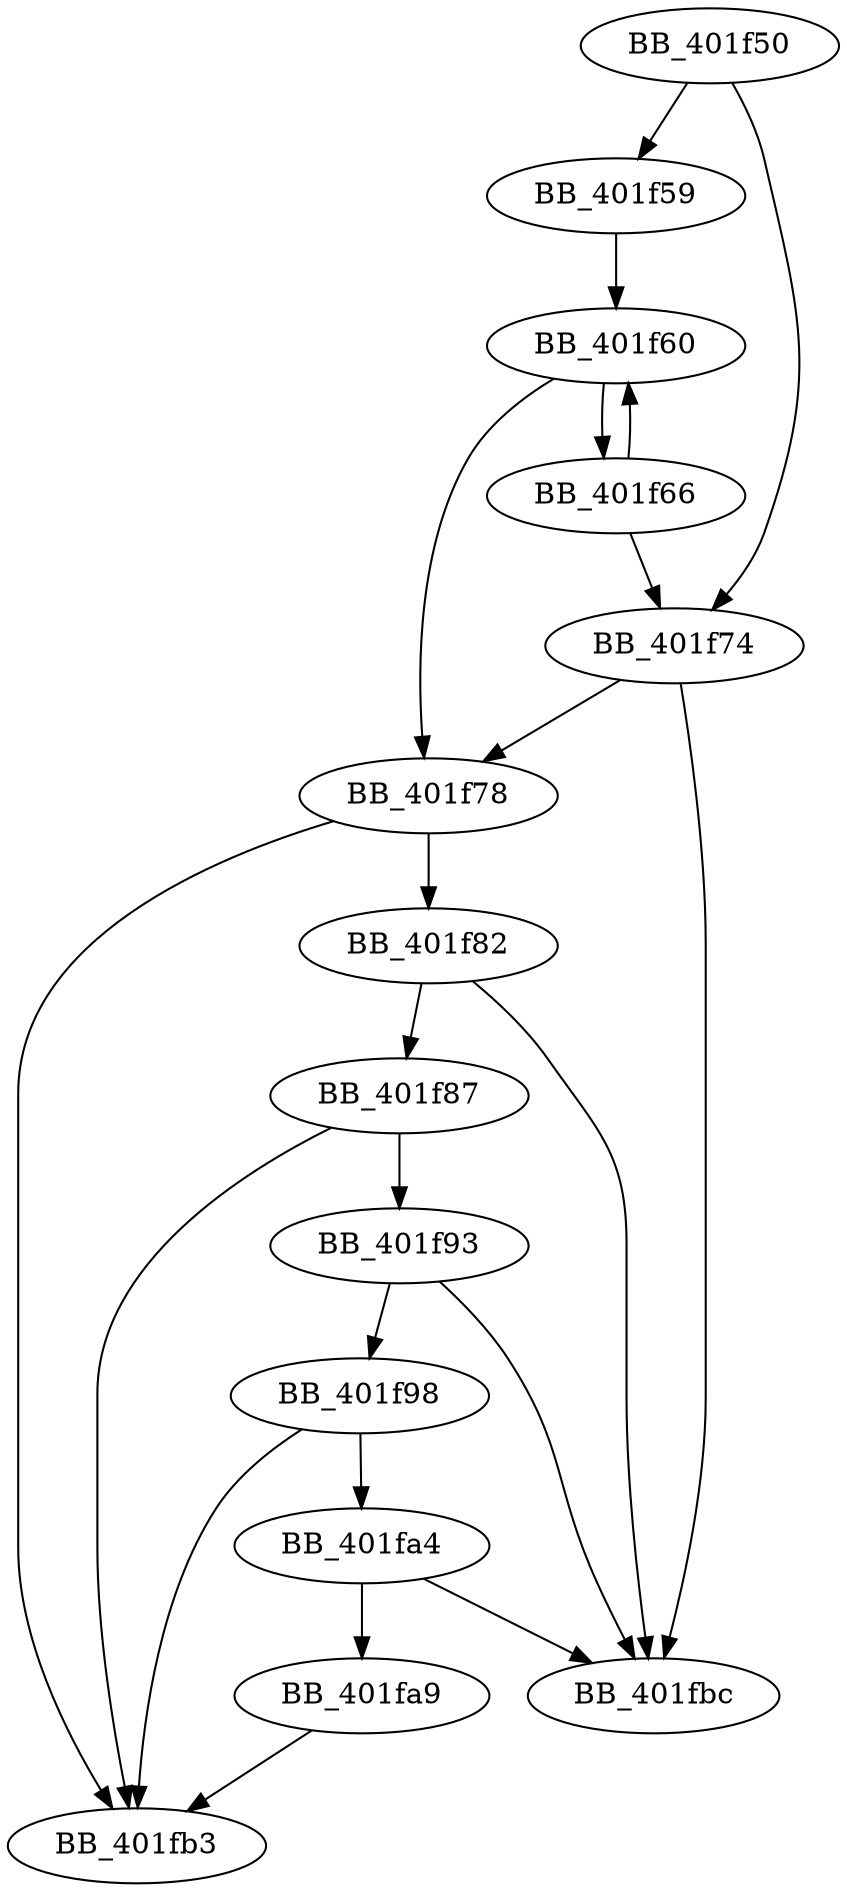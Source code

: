 DiGraph sub_401F50{
BB_401f50->BB_401f59
BB_401f50->BB_401f74
BB_401f59->BB_401f60
BB_401f60->BB_401f66
BB_401f60->BB_401f78
BB_401f66->BB_401f60
BB_401f66->BB_401f74
BB_401f74->BB_401f78
BB_401f74->BB_401fbc
BB_401f78->BB_401f82
BB_401f78->BB_401fb3
BB_401f82->BB_401f87
BB_401f82->BB_401fbc
BB_401f87->BB_401f93
BB_401f87->BB_401fb3
BB_401f93->BB_401f98
BB_401f93->BB_401fbc
BB_401f98->BB_401fa4
BB_401f98->BB_401fb3
BB_401fa4->BB_401fa9
BB_401fa4->BB_401fbc
BB_401fa9->BB_401fb3
}
